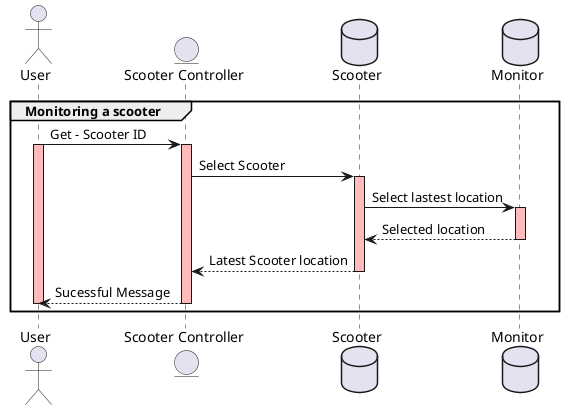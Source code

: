@startuml

actor "User"
entity "Scooter Controller"
database "Scooter"
database "Monitor"

group Monitoring a scooter

"User" -> "Scooter Controller" : Get - Scooter ID

activate "User" #FFBBBB

activate "Scooter Controller" #FFBBBB

'check scooter
"Scooter Controller" -> "Scooter": Select Scooter

activate "Scooter" #FFBBBB

"Scooter" -> "Monitor": Select lastest location

activate "Monitor" #FFBBBB

"Monitor" --> "Scooter": Selected location

deactivate "Monitor"

'inner join
"Scooter" --> "Scooter Controller": Latest Scooter location

deactivate "Scooter"

"Scooter Controller" --> "User": Sucessful Message

deactivate "Scooter Controller"

deactivate "User"

end

@enduml